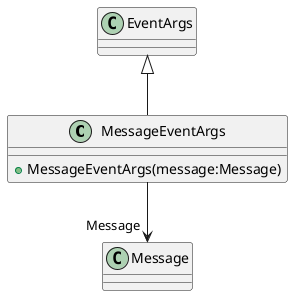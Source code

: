 @startuml
class MessageEventArgs {
    + MessageEventArgs(message:Message)
}
EventArgs <|-- MessageEventArgs
MessageEventArgs --> "Message" Message
@enduml
